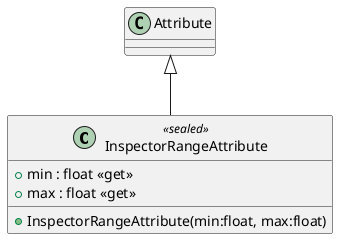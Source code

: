 @startuml
class InspectorRangeAttribute <<sealed>> {
    + InspectorRangeAttribute(min:float, max:float)
    + min : float <<get>>
    + max : float <<get>>
}
Attribute <|-- InspectorRangeAttribute
@enduml
